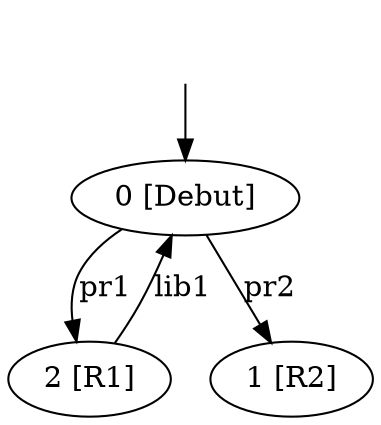digraph system {
_0[label="", shape=none ];
_0->0;
0 [label= "0 [Debut]"];
2 [label= "2 [R1]"];
1 [label= "1 [R2]"];
0->1 [label= "pr2"];
2->0 [label= "lib1"];
0->2 [label= "pr1"];
}
